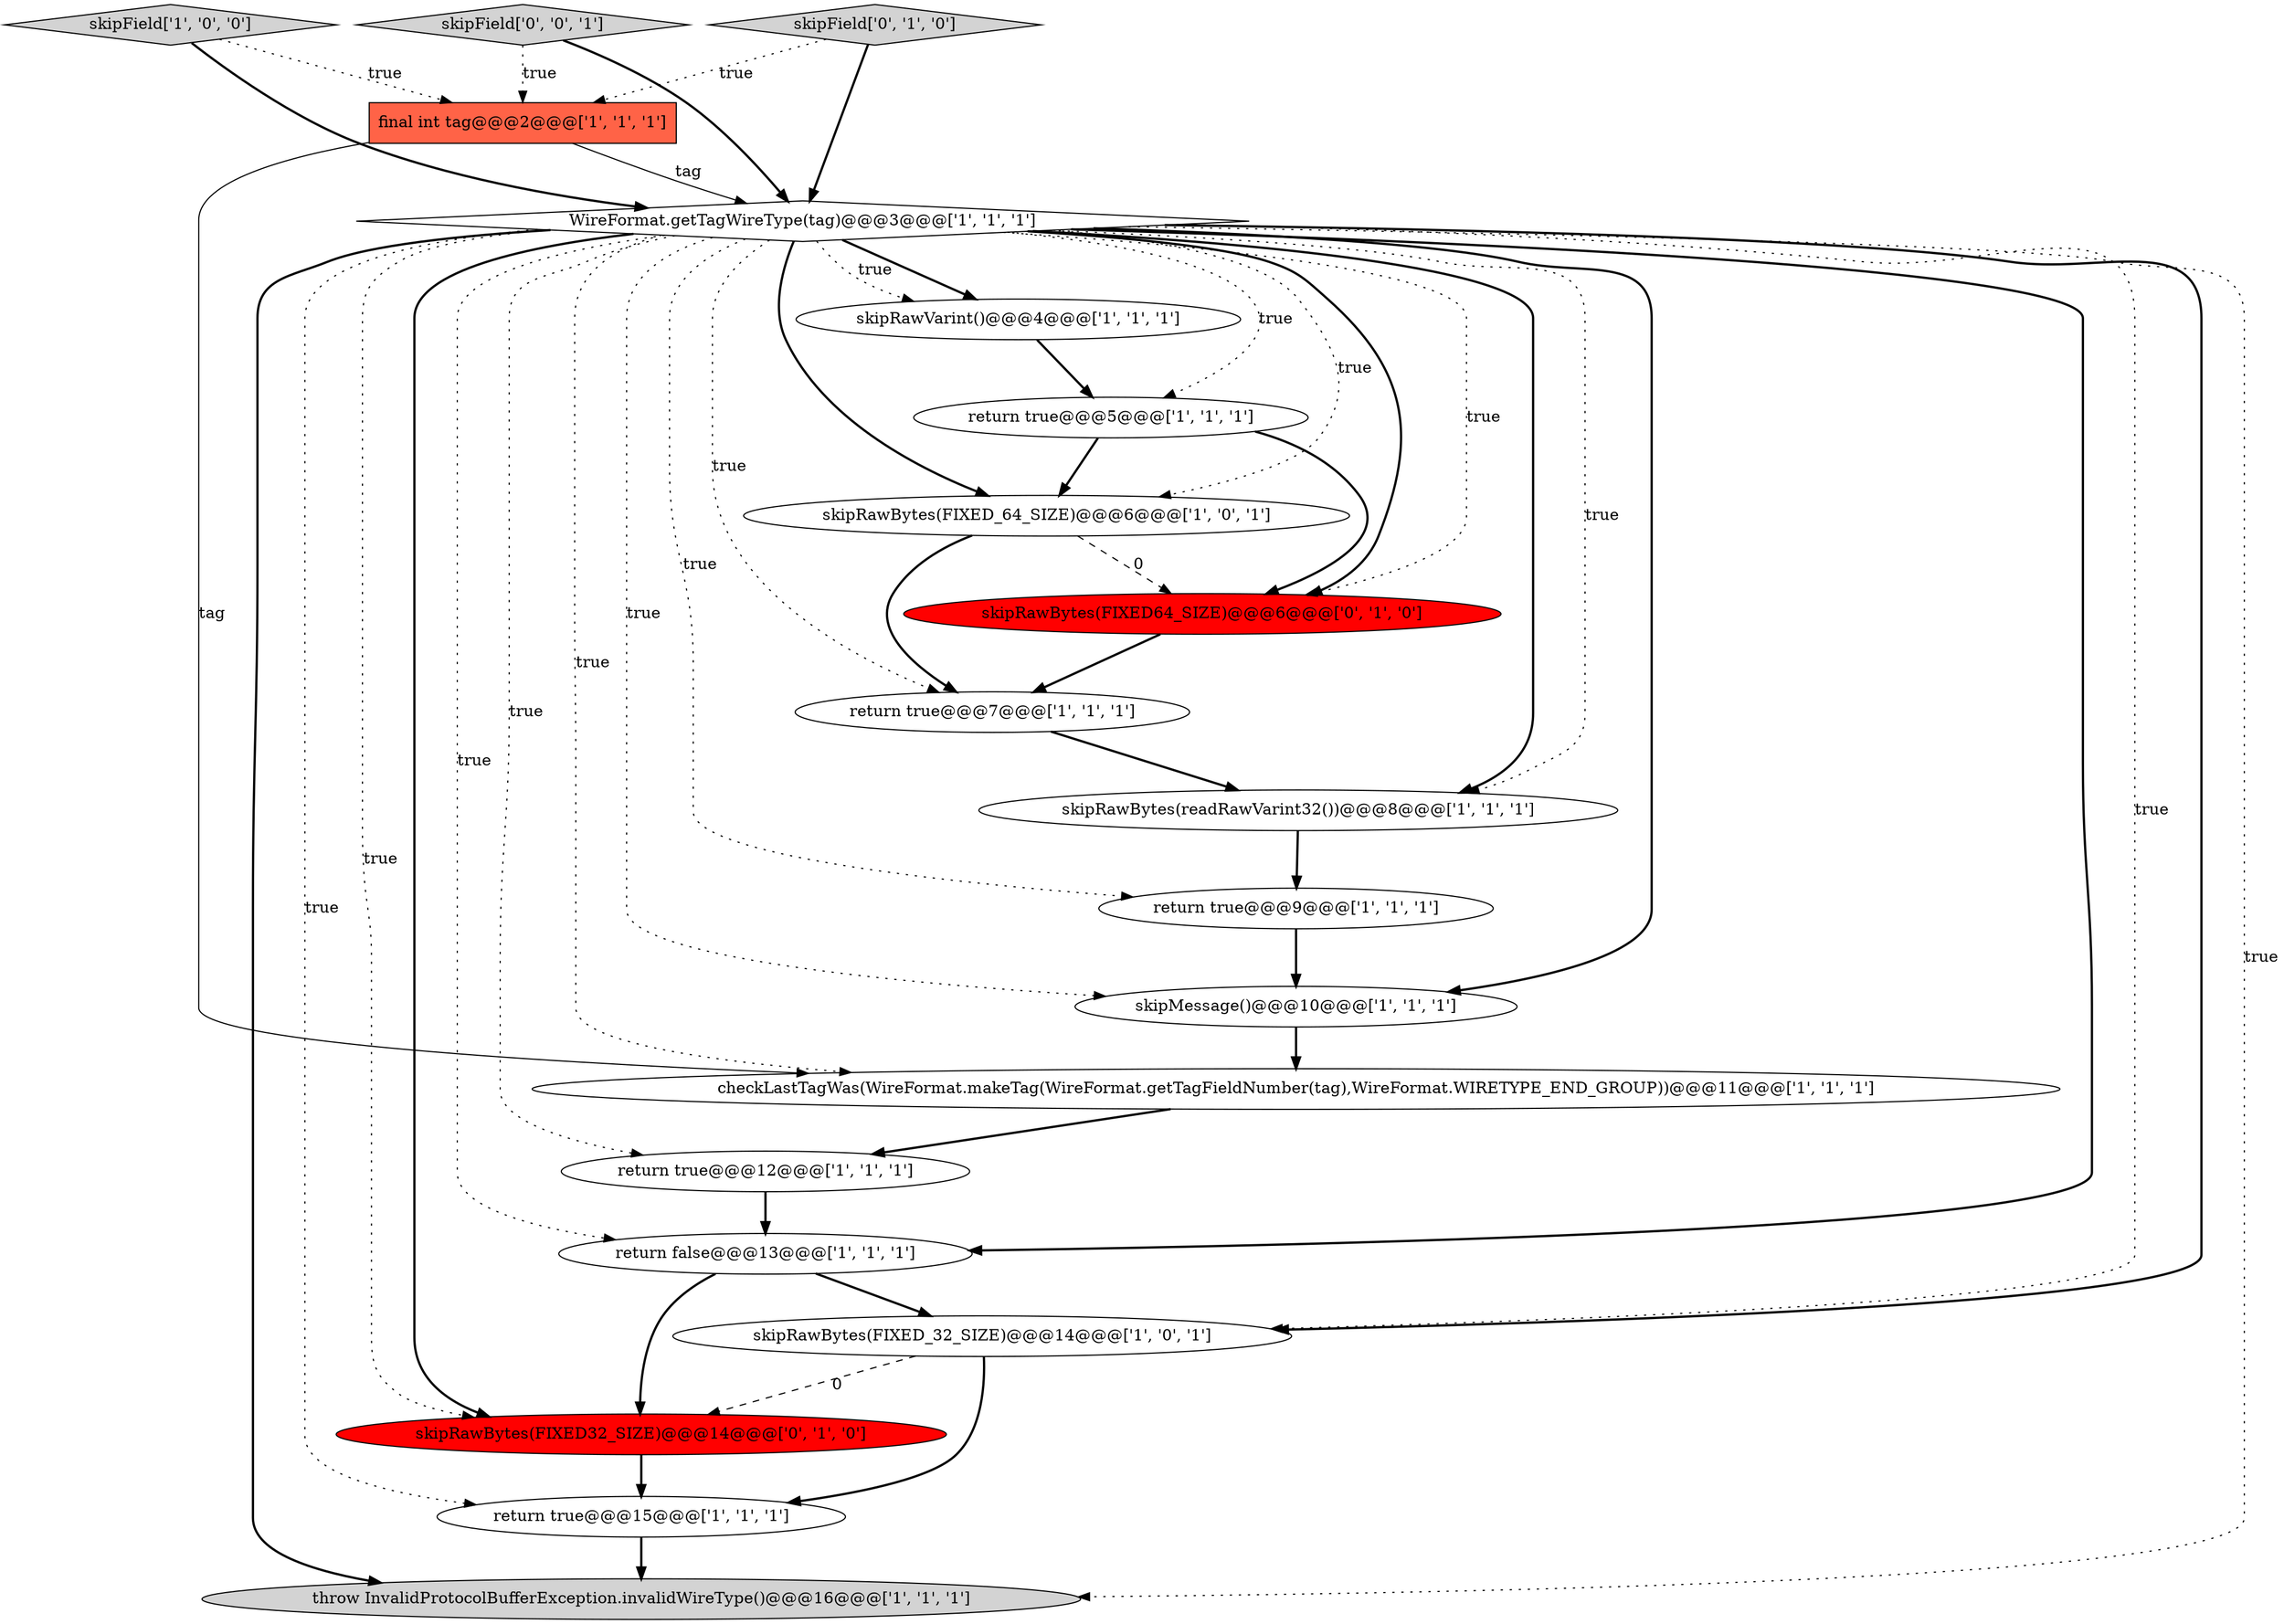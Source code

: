 digraph {
7 [style = filled, label = "skipMessage()@@@10@@@['1', '1', '1']", fillcolor = white, shape = ellipse image = "AAA0AAABBB1BBB"];
13 [style = filled, label = "skipRawBytes(readRawVarint32())@@@8@@@['1', '1', '1']", fillcolor = white, shape = ellipse image = "AAA0AAABBB1BBB"];
18 [style = filled, label = "skipField['0', '1', '0']", fillcolor = lightgray, shape = diamond image = "AAA0AAABBB2BBB"];
0 [style = filled, label = "return true@@@5@@@['1', '1', '1']", fillcolor = white, shape = ellipse image = "AAA0AAABBB1BBB"];
11 [style = filled, label = "return true@@@9@@@['1', '1', '1']", fillcolor = white, shape = ellipse image = "AAA0AAABBB1BBB"];
17 [style = filled, label = "skipRawBytes(FIXED32_SIZE)@@@14@@@['0', '1', '0']", fillcolor = red, shape = ellipse image = "AAA1AAABBB2BBB"];
15 [style = filled, label = "final int tag@@@2@@@['1', '1', '1']", fillcolor = tomato, shape = box image = "AAA0AAABBB1BBB"];
1 [style = filled, label = "WireFormat.getTagWireType(tag)@@@3@@@['1', '1', '1']", fillcolor = white, shape = diamond image = "AAA0AAABBB1BBB"];
10 [style = filled, label = "skipField['1', '0', '0']", fillcolor = lightgray, shape = diamond image = "AAA0AAABBB1BBB"];
5 [style = filled, label = "throw InvalidProtocolBufferException.invalidWireType()@@@16@@@['1', '1', '1']", fillcolor = lightgray, shape = ellipse image = "AAA0AAABBB1BBB"];
16 [style = filled, label = "skipRawBytes(FIXED64_SIZE)@@@6@@@['0', '1', '0']", fillcolor = red, shape = ellipse image = "AAA1AAABBB2BBB"];
8 [style = filled, label = "skipRawVarint()@@@4@@@['1', '1', '1']", fillcolor = white, shape = ellipse image = "AAA0AAABBB1BBB"];
9 [style = filled, label = "return false@@@13@@@['1', '1', '1']", fillcolor = white, shape = ellipse image = "AAA0AAABBB1BBB"];
12 [style = filled, label = "skipRawBytes(FIXED_32_SIZE)@@@14@@@['1', '0', '1']", fillcolor = white, shape = ellipse image = "AAA0AAABBB1BBB"];
6 [style = filled, label = "return true@@@15@@@['1', '1', '1']", fillcolor = white, shape = ellipse image = "AAA0AAABBB1BBB"];
4 [style = filled, label = "skipRawBytes(FIXED_64_SIZE)@@@6@@@['1', '0', '1']", fillcolor = white, shape = ellipse image = "AAA0AAABBB1BBB"];
2 [style = filled, label = "checkLastTagWas(WireFormat.makeTag(WireFormat.getTagFieldNumber(tag),WireFormat.WIRETYPE_END_GROUP))@@@11@@@['1', '1', '1']", fillcolor = white, shape = ellipse image = "AAA0AAABBB1BBB"];
3 [style = filled, label = "return true@@@7@@@['1', '1', '1']", fillcolor = white, shape = ellipse image = "AAA0AAABBB1BBB"];
19 [style = filled, label = "skipField['0', '0', '1']", fillcolor = lightgray, shape = diamond image = "AAA0AAABBB3BBB"];
14 [style = filled, label = "return true@@@12@@@['1', '1', '1']", fillcolor = white, shape = ellipse image = "AAA0AAABBB1BBB"];
1->5 [style = bold, label=""];
16->3 [style = bold, label=""];
15->2 [style = solid, label="tag"];
4->3 [style = bold, label=""];
1->4 [style = bold, label=""];
0->16 [style = bold, label=""];
1->8 [style = bold, label=""];
4->16 [style = dashed, label="0"];
1->17 [style = dotted, label="true"];
17->6 [style = bold, label=""];
1->11 [style = dotted, label="true"];
18->15 [style = dotted, label="true"];
12->17 [style = dashed, label="0"];
9->17 [style = bold, label=""];
1->4 [style = dotted, label="true"];
1->14 [style = dotted, label="true"];
19->15 [style = dotted, label="true"];
15->1 [style = solid, label="tag"];
12->6 [style = bold, label=""];
1->7 [style = bold, label=""];
1->13 [style = bold, label=""];
13->11 [style = bold, label=""];
1->9 [style = bold, label=""];
1->17 [style = bold, label=""];
1->3 [style = dotted, label="true"];
1->7 [style = dotted, label="true"];
10->15 [style = dotted, label="true"];
1->13 [style = dotted, label="true"];
8->0 [style = bold, label=""];
6->5 [style = bold, label=""];
19->1 [style = bold, label=""];
18->1 [style = bold, label=""];
0->4 [style = bold, label=""];
1->16 [style = bold, label=""];
7->2 [style = bold, label=""];
1->9 [style = dotted, label="true"];
1->12 [style = dotted, label="true"];
2->14 [style = bold, label=""];
1->8 [style = dotted, label="true"];
1->12 [style = bold, label=""];
3->13 [style = bold, label=""];
1->6 [style = dotted, label="true"];
14->9 [style = bold, label=""];
1->16 [style = dotted, label="true"];
1->0 [style = dotted, label="true"];
9->12 [style = bold, label=""];
1->2 [style = dotted, label="true"];
10->1 [style = bold, label=""];
1->5 [style = dotted, label="true"];
11->7 [style = bold, label=""];
}
